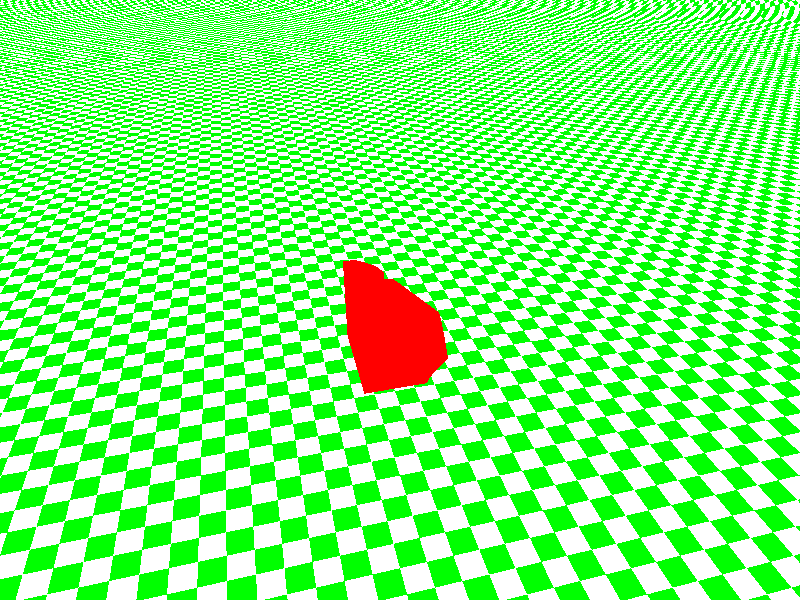 
#include "colors.inc"
#include "functions.inc"
camera {
    location <-5,15,-20>
    look_at <0,1,0>
}

light_source {
    <10,10, -100>
    color White
}

#declare Checker_Plane = plane {
    <0,1,0>, //normal vector of the plane
    0
    pigment {
        checker color Green, color White
    }
}

#declare ISO_Surface = isosurface {
    function {f_noise3d(x,y,z)-0.5}
    max_gradient 4
    contained_by {box{-2,2}}
}
#declare Func_Surface = isosurface{
    function {pow(x,2)+pow(z,2)-y*y}
    threshold 0
    //open
    max_gradient 4
    contained_by {box{-2,2}}
}
#declare Func_Helix = isosurface {
    function { x-cos(z)+ y-sin(z)}
    contained_by{box{-2,2}}
}
object {Checker_Plane translate -5*y}
//object {Func_Surface pigment {Red}}
//object {Func_Surface pigment {Blue} translate <3,3,0> rotate 30*y}
object {Func_Helix pigment {Red}}
